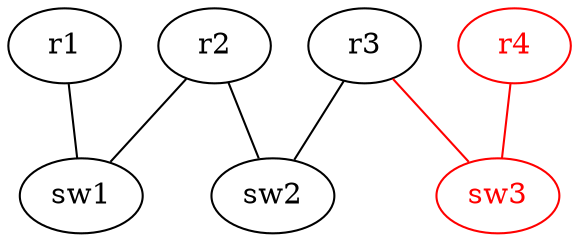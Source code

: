 digraph  {
	r1[class="router"];
	r2[class="router"];
	r3[class="router"];
	r4[class="router", color="red", fontcolor="red"];
	sw1[class="switch"];
	sw2[class="switch"];
	sw3[class="switch", color="red", fontcolor="red"];

	r1->sw1[dir="none", class="rip"];
	r2->sw1[dir="none", class="rip"];
	r2->sw2[dir="none", class="rip"];
	r3->sw2[dir="none", class="rip"];
	r3->sw3[dir="none", class="rip", color="red"];
	r4->sw3[dir="none", class="rip", color="red"];
}
